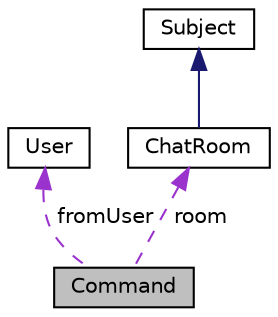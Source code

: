 digraph "Command"
{
 // LATEX_PDF_SIZE
  edge [fontname="Helvetica",fontsize="10",labelfontname="Helvetica",labelfontsize="10"];
  node [fontname="Helvetica",fontsize="10",shape=record];
  Node1 [label="Command",height=0.2,width=0.4,color="black", fillcolor="grey75", style="filled", fontcolor="black",tooltip=" "];
  Node2 -> Node1 [dir="back",color="darkorchid3",fontsize="10",style="dashed",label=" fromUser" ,fontname="Helvetica"];
  Node2 [label="User",height=0.2,width=0.4,color="black", fillcolor="white", style="filled",URL="$classUser.html",tooltip=" "];
  Node3 -> Node1 [dir="back",color="darkorchid3",fontsize="10",style="dashed",label=" room" ,fontname="Helvetica"];
  Node3 [label="ChatRoom",height=0.2,width=0.4,color="black", fillcolor="white", style="filled",URL="$classChatRoom.html",tooltip=" "];
  Node4 -> Node3 [dir="back",color="midnightblue",fontsize="10",style="solid",fontname="Helvetica"];
  Node4 [label="Subject",height=0.2,width=0.4,color="black", fillcolor="white", style="filled",URL="$classSubject.html",tooltip=" "];
}
